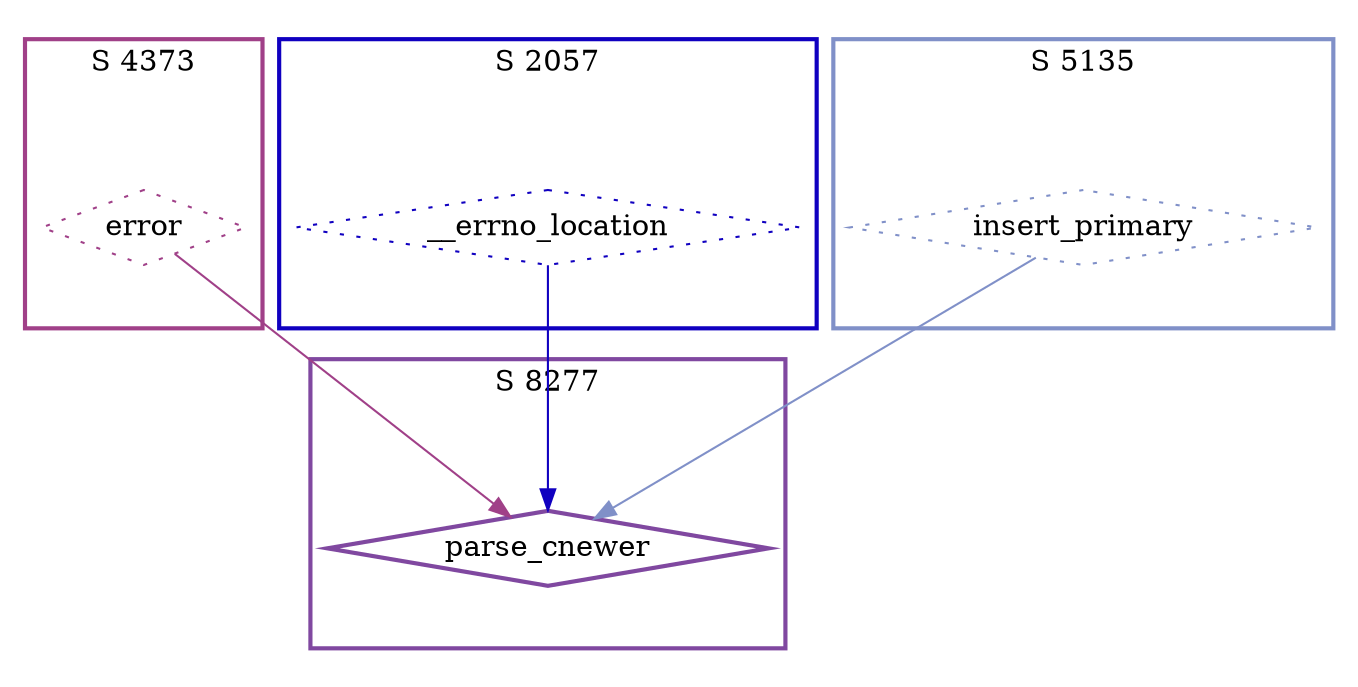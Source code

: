 digraph G {
  ratio=0.500000;
  "UV error (4373)" [shape=diamond, label="error", color="#A04088",
                     style=dotted];
  "UV __errno_location (2057)" [shape=diamond, label="__errno_location",
                                color="#1000C0", style=dotted];
  "UV parse_cnewer (8277)" [shape=diamond, label="parse_cnewer",
                            color="#8048A0", style=bold];
  "UV insert_primary (5135)" [shape=diamond, label="insert_primary",
                              color="#8090C8", style=dotted];
  
  subgraph cluster_2057 { label="S 2057";
    color="#1000C0";
    style=bold;
    "UV __errno_location (2057)"; };
  subgraph cluster_4373 { label="S 4373";
    color="#A04088";
    style=bold;
    "UV error (4373)"; };
  subgraph cluster_5135 { label="S 5135";
    color="#8090C8";
    style=bold;
    "UV insert_primary (5135)"; };
  subgraph cluster_8277 { label="S 8277";
    color="#8048A0";
    style=bold;
    "UV parse_cnewer (8277)"; };
  
  "UV error (4373)" -> "UV parse_cnewer (8277)" [color="#A04088"];
  "UV __errno_location (2057)" -> "UV parse_cnewer (8277)" [color="#1000C0"];
  "UV insert_primary (5135)" -> "UV parse_cnewer (8277)" [color="#8090C8"];
  
  }